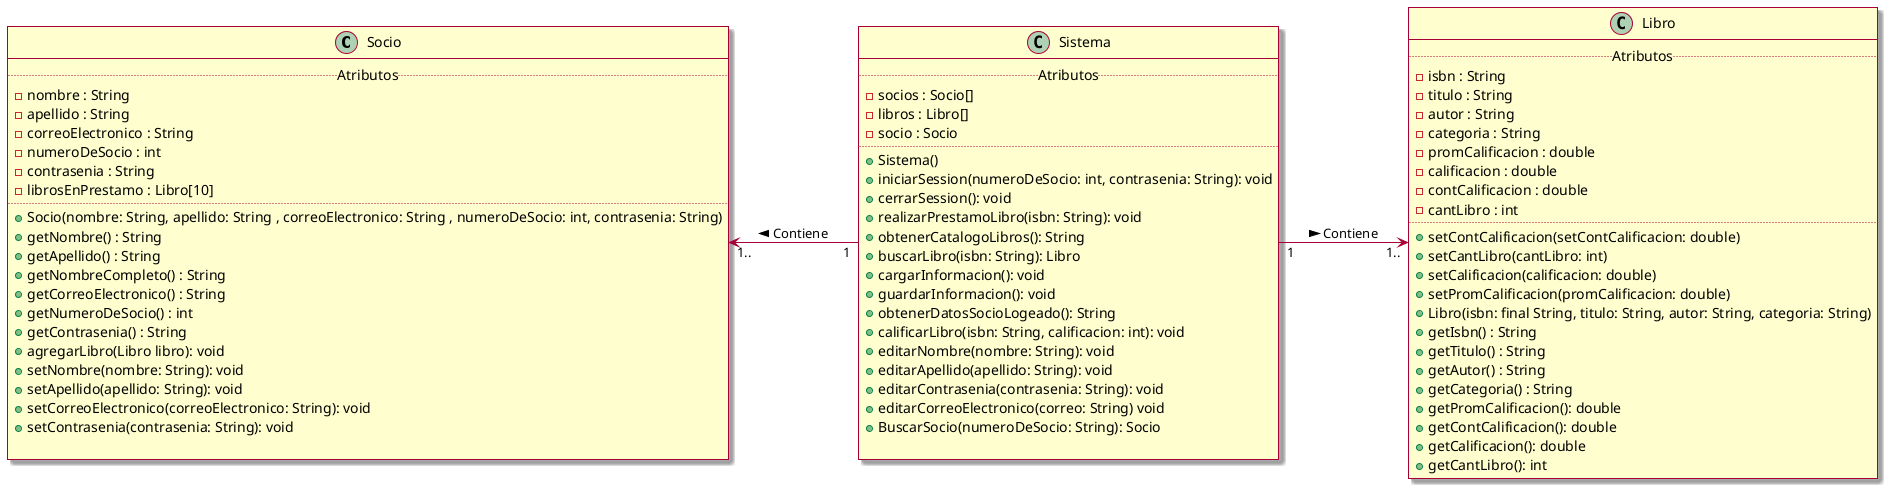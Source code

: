 @startuml
left to right direction
skin rose

class Socio {
    ..Atributos..
    -nombre : String
    -apellido : String
    -correoElectronico : String
    -numeroDeSocio : int
    -contrasenia : String
    -librosEnPrestamo : Libro[10]
    ....
    +Socio(nombre: String, apellido: String , correoElectronico: String , numeroDeSocio: int, contrasenia: String)
    +getNombre() : String
    +getApellido() : String
    +getNombreCompleto() : String
    +getCorreoElectronico() : String
    +getNumeroDeSocio() : int
    +getContrasenia() : String
    +agregarLibro(Libro libro): void
    +setNombre(nombre: String): void
    +setApellido(apellido: String): void
    +setCorreoElectronico(correoElectronico: String): void
    +setContrasenia(contrasenia: String): void

}

class Libro {
    ..Atributos..
    -isbn : String
    -titulo : String
    -autor : String
    -categoria : String
    -promCalificacion : double
    -calificacion : double
    -contCalificacion : double
    -cantLibro : int
    ....
    +setContCalificacion(setContCalificacion: double)
    +setCantLibro(cantLibro: int)
    +setCalificacion(calificacion: double)
    +setPromCalificacion(promCalificacion: double)
    +Libro(isbn: final String, titulo: String, autor: String, categoria: String)
    +getIsbn() : String
    +getTitulo() : String
    +getAutor() : String
    +getCategoria() : String
    +getPromCalificacion(): double
    +getContCalificacion(): double
    +getCalificacion(): double
    +getCantLibro(): int
}

class Sistema {
    ..Atributos..
    -socios : Socio[]
    -libros : Libro[]
    -socio : Socio
    ....
    +Sistema()
    +iniciarSession(numeroDeSocio: int, contrasenia: String): void
    +cerrarSession(): void
    +realizarPrestamoLibro(isbn: String): void
    +obtenerCatalogoLibros(): String
    +buscarLibro(isbn: String): Libro
    +cargarInformacion(): void
    +guardarInformacion(): void
    +obtenerDatosSocioLogeado(): String
    +calificarLibro(isbn: String, calificacion: int): void
    +editarNombre(nombre: String): void
    +editarApellido(apellido: String): void
    +editarContrasenia(contrasenia: String): void
    +editarCorreoElectronico(correo: String) void
    +BuscarSocio(numeroDeSocio: String): Socio

}

Sistema "1" -up-> "1.." Socio : Contiene >
Sistema "1" -down-> "1.." Libro : Contiene >


@enduml